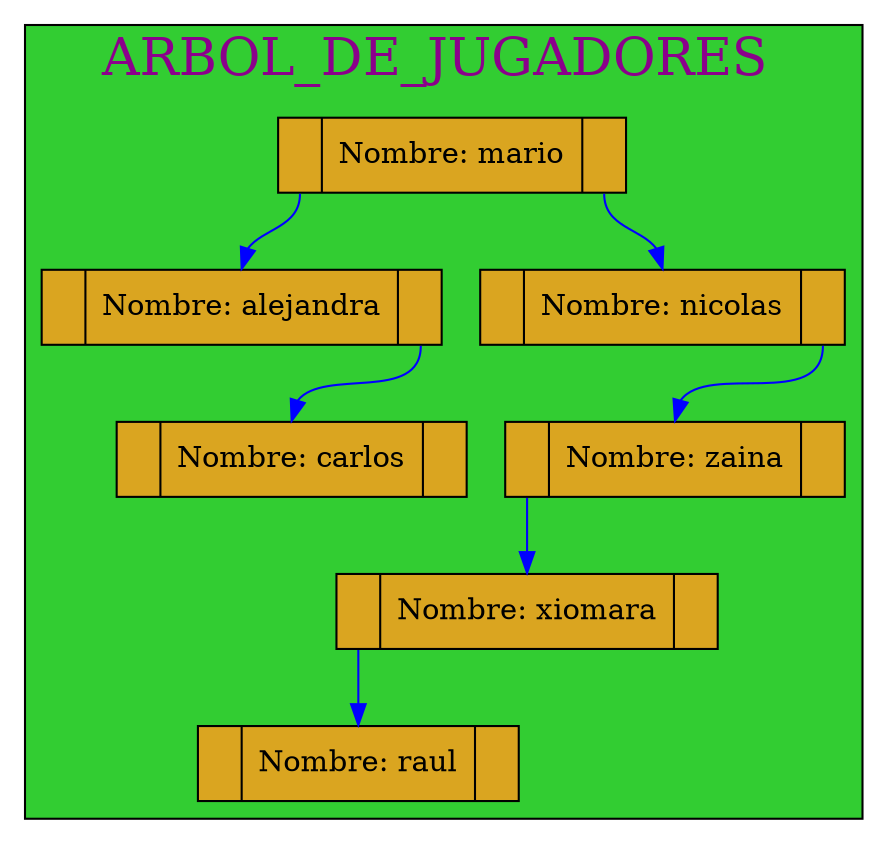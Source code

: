 digraph ArbolBB{
subgraph cluster_1 {

label= "ARBOL_DE_JUGADORES ";
labelloc=t;
fontcolor=magenta4;
fontsize=25;
style=filled;
fillcolor=limegreen;
node[shape=record,height=0.5 style=filled fontcolor=black fillcolor=goldenrod ];


25769968848[label="<f0> |<f1>Nombre: mario |<f2> " ]; 
25770344336[label="<f0> |<f1>Nombre: alejandra |<f2>" ]
25770344608[label="<f0> |<f1>Nombre: nicolas |<f2>" ]
25770344912[label="<f0> |<f1>Nombre: carlos |<f2>" ]
25770344912[label="<f0> |<f1>Nombre: carlos |<f2>" ]
25770344992[label="<f0> |<f1>Nombre: zaina |<f2>" ]
25770344992[label="<f0> |<f1>Nombre: zaina |<f2>" ]
25770345472[label="<f0> |<f1>Nombre: xiomara |<f2>" ]
25770345472[label="<f0> |<f1>Nombre: xiomara |<f2>" ]
25770345472[label="<f0> |<f1>Nombre: xiomara |<f2>" ]
25770345552[label="<f0> |<f1>Nombre: raul |<f2>" ]
25770345552[label="<f0> |<f1>Nombre: raul |<f2>" ]
25770345552[label="<f0> |<f1>Nombre: raul |<f2>" ]
25770345552[label="<f0> |<f1>Nombre: raul |<f2>" ]

25769968848:f0->25770344336:f1 [color=blue]
25769968848:f2->25770344608:f1 [color=blue ]
25770344336:f2->25770344912:f1 [color=blue ]
25770344608:f2->25770344992:f1 [color=blue ]
25770344992:f0->25770345472:f1 [color=blue]
25770345472:f0->25770345552:f1 [color=blue]

 }

 }